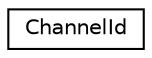 digraph "Graphical Class Hierarchy"
{
 // LATEX_PDF_SIZE
  edge [fontname="Helvetica",fontsize="10",labelfontname="Helvetica",labelfontsize="10"];
  node [fontname="Helvetica",fontsize="10",shape=record];
  rankdir="LR";
  Node0 [label="ChannelId",height=0.2,width=0.4,color="black", fillcolor="white", style="filled",URL="$structChannelId.html",tooltip=" "];
}
